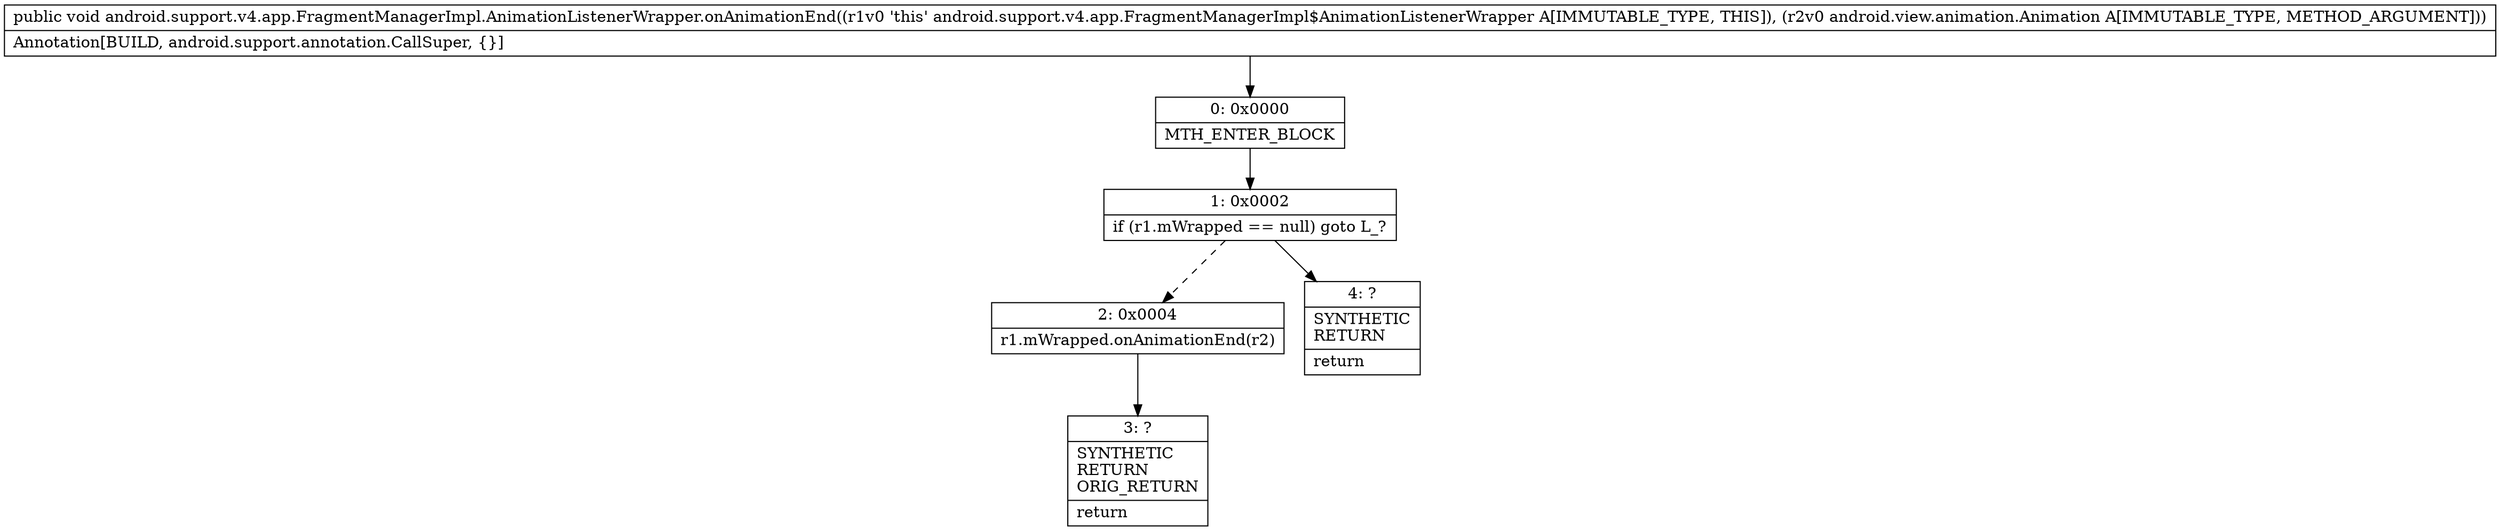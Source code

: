 digraph "CFG forandroid.support.v4.app.FragmentManagerImpl.AnimationListenerWrapper.onAnimationEnd(Landroid\/view\/animation\/Animation;)V" {
Node_0 [shape=record,label="{0\:\ 0x0000|MTH_ENTER_BLOCK\l}"];
Node_1 [shape=record,label="{1\:\ 0x0002|if (r1.mWrapped == null) goto L_?\l}"];
Node_2 [shape=record,label="{2\:\ 0x0004|r1.mWrapped.onAnimationEnd(r2)\l}"];
Node_3 [shape=record,label="{3\:\ ?|SYNTHETIC\lRETURN\lORIG_RETURN\l|return\l}"];
Node_4 [shape=record,label="{4\:\ ?|SYNTHETIC\lRETURN\l|return\l}"];
MethodNode[shape=record,label="{public void android.support.v4.app.FragmentManagerImpl.AnimationListenerWrapper.onAnimationEnd((r1v0 'this' android.support.v4.app.FragmentManagerImpl$AnimationListenerWrapper A[IMMUTABLE_TYPE, THIS]), (r2v0 android.view.animation.Animation A[IMMUTABLE_TYPE, METHOD_ARGUMENT]))  | Annotation[BUILD, android.support.annotation.CallSuper, \{\}]\l}"];
MethodNode -> Node_0;
Node_0 -> Node_1;
Node_1 -> Node_2[style=dashed];
Node_1 -> Node_4;
Node_2 -> Node_3;
}

